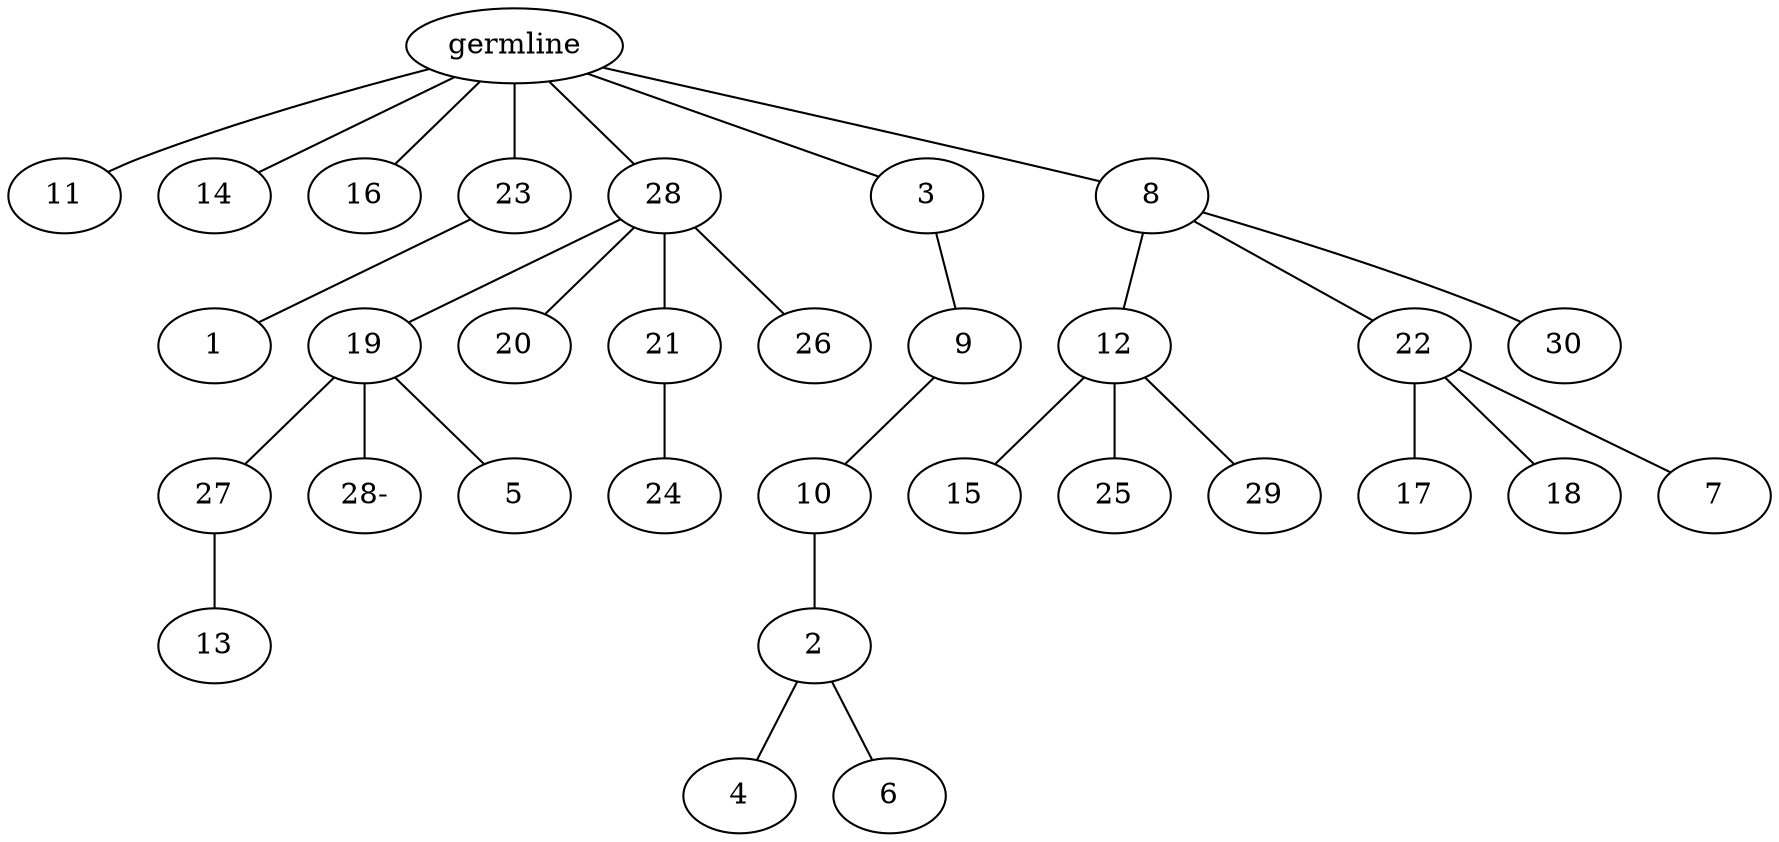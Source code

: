 graph tree {
    "140436359542528" [label="germline"];
    "140436359544304" [label="11"];
    "140436359542480" [label="14"];
    "140436359543968" [label="16"];
    "140436359543920" [label="23"];
    "140436359542624" [label="1"];
    "140436359540992" [label="28"];
    "140436359543392" [label="19"];
    "140436359542384" [label="27"];
    "140436359541520" [label="13"];
    "140436359967984" [label="28-"];
    "140436359544400" [label="5"];
    "140436359542432" [label="20"];
    "140436359542768" [label="21"];
    "140436359541664" [label="24"];
    "140436359542912" [label="26"];
    "140436359563008" [label="3"];
    "140436359622512" [label="9"];
    "140436359618816" [label="10"];
    "140436359621744" [label="2"];
    "140436359618960" [label="4"];
    "140436359621696" [label="6"];
    "140436359564688" [label="8"];
    "140436359620976" [label="12"];
    "140436359619392" [label="15"];
    "140436359619824" [label="25"];
    "140436359619488" [label="29"];
    "140436359619536" [label="22"];
    "140436359621360" [label="17"];
    "140436359621840" [label="18"];
    "140436359621072" [label="7"];
    "140436359621888" [label="30"];
    "140436359542528" -- "140436359544304";
    "140436359542528" -- "140436359542480";
    "140436359542528" -- "140436359543968";
    "140436359542528" -- "140436359543920";
    "140436359542528" -- "140436359540992";
    "140436359542528" -- "140436359563008";
    "140436359542528" -- "140436359564688";
    "140436359543920" -- "140436359542624";
    "140436359540992" -- "140436359543392";
    "140436359540992" -- "140436359542432";
    "140436359540992" -- "140436359542768";
    "140436359540992" -- "140436359542912";
    "140436359543392" -- "140436359542384";
    "140436359543392" -- "140436359967984";
    "140436359543392" -- "140436359544400";
    "140436359542384" -- "140436359541520";
    "140436359542768" -- "140436359541664";
    "140436359563008" -- "140436359622512";
    "140436359622512" -- "140436359618816";
    "140436359618816" -- "140436359621744";
    "140436359621744" -- "140436359618960";
    "140436359621744" -- "140436359621696";
    "140436359564688" -- "140436359620976";
    "140436359564688" -- "140436359619536";
    "140436359564688" -- "140436359621888";
    "140436359620976" -- "140436359619392";
    "140436359620976" -- "140436359619824";
    "140436359620976" -- "140436359619488";
    "140436359619536" -- "140436359621360";
    "140436359619536" -- "140436359621840";
    "140436359619536" -- "140436359621072";
}
